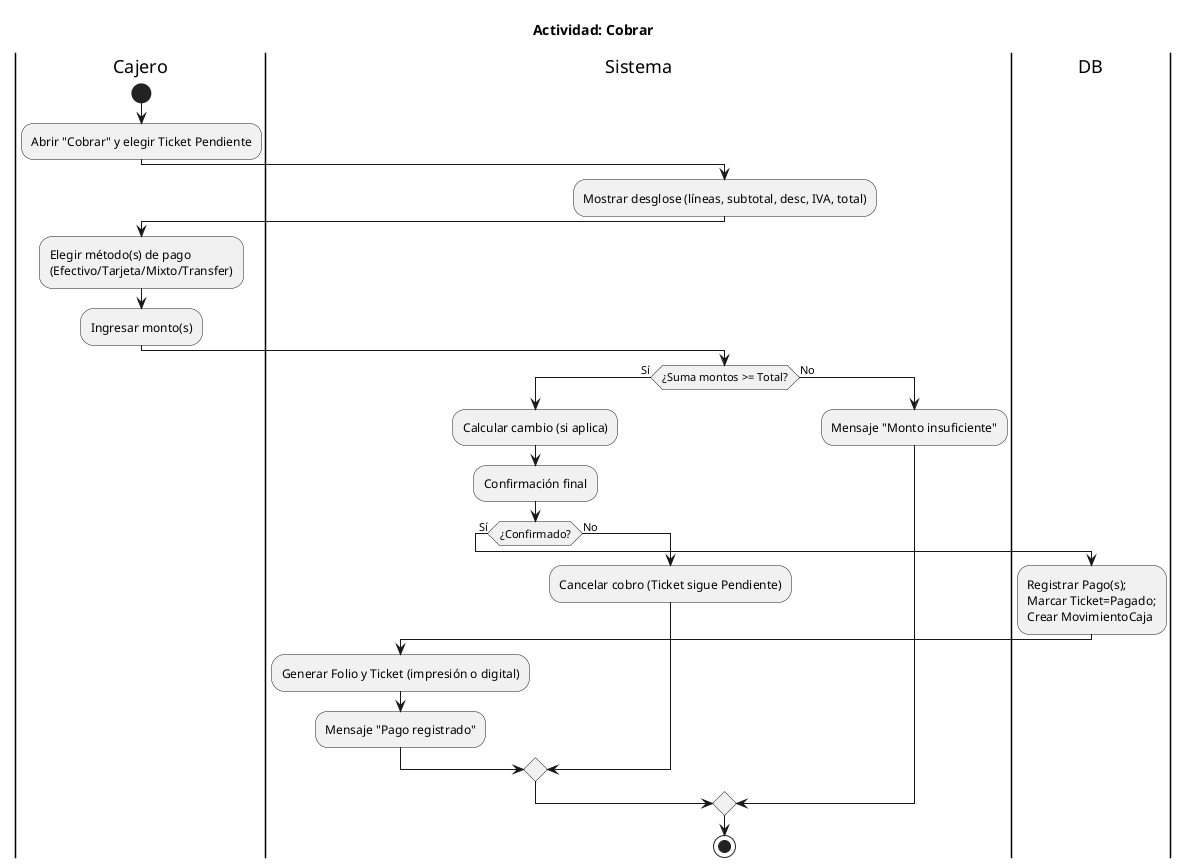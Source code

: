 @startuml
title Actividad: Cobrar

|Cajero|
start
:Abrir "Cobrar" y elegir Ticket Pendiente;
|Sistema|
:Mostrar desglose (líneas, subtotal, desc, IVA, total);

|Cajero|
:Elegir método(s) de pago\n(Efectivo/Tarjeta/Mixto/Transfer);
:Ingresar monto(s);

|Sistema|
if (¿Suma montos >= Total?) then (Sí)
  :Calcular cambio (si aplica);
  :Confirmación final;
  if (¿Confirmado?) then (Sí)
    |DB|
    :Registrar Pago(s);\nMarcar Ticket=Pagado;\nCrear MovimientoCaja;
    |Sistema|
    :Generar Folio y Ticket (impresión o digital);
    :Mensaje "Pago registrado";
  else (No)
    :Cancelar cobro (Ticket sigue Pendiente);
  endif
else (No)
  :Mensaje "Monto insuficiente";
endif
stop
@enduml
